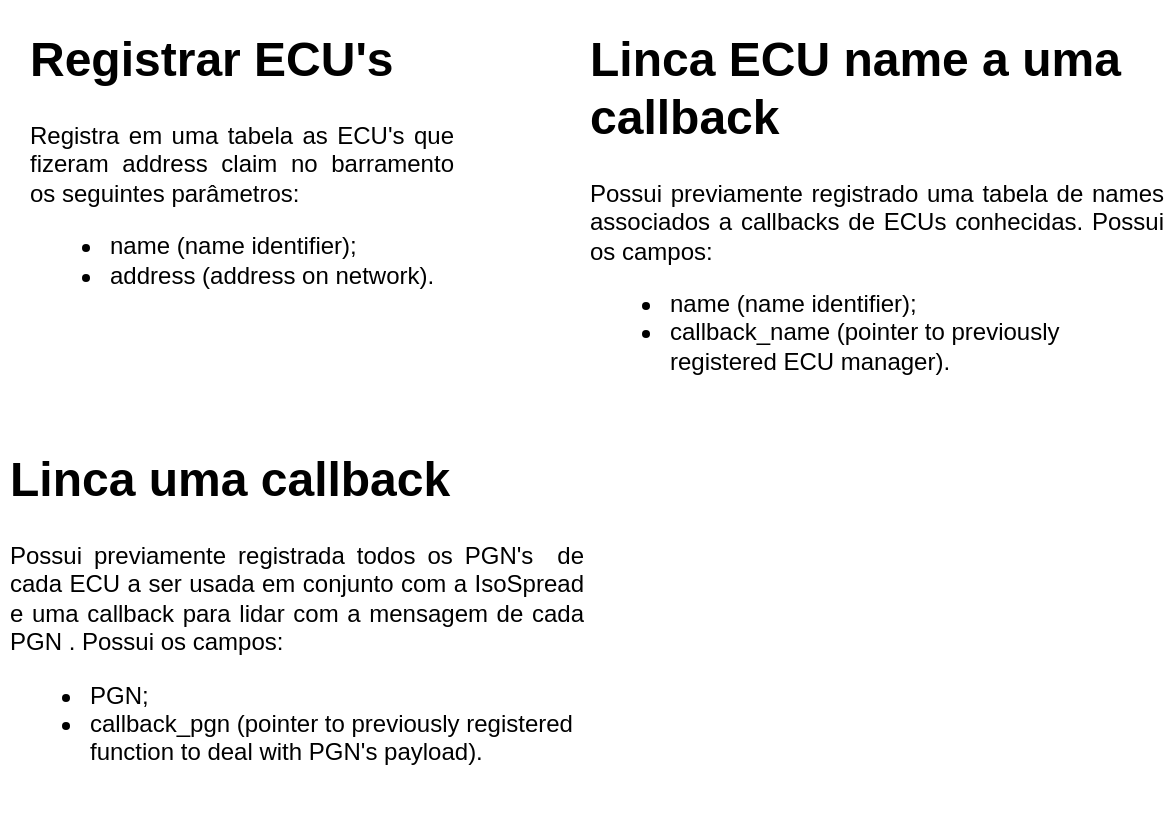 <mxfile version="23.1.5" type="github">
  <diagram name="Página-1" id="8xvFDHTsMIwnHShBx-MU">
    <mxGraphModel dx="1135" dy="638" grid="1" gridSize="5" guides="1" tooltips="1" connect="1" arrows="1" fold="1" page="1" pageScale="1" pageWidth="827" pageHeight="1169" background="none" math="0" shadow="0">
      <root>
        <mxCell id="0" />
        <mxCell id="1" parent="0" />
        <mxCell id="TR7ryQl5EBYibkMOO0rx-1" value="&lt;h1&gt;Registrar ECU&#39;s&lt;br&gt;&lt;/h1&gt;&lt;p align=&quot;justify&quot;&gt;Registra em uma tabela as ECU&#39;s que fizeram address claim no barramento os seguintes parâmetros:&lt;/p&gt;&lt;ul&gt;&lt;li&gt;name (name identifier);&lt;br&gt;&lt;/li&gt;&lt;li&gt;address (address on network).&lt;br&gt;&lt;/li&gt;&lt;/ul&gt;" style="text;html=1;spacing=5;spacingTop=-20;whiteSpace=wrap;overflow=hidden;rounded=0;" vertex="1" parent="1">
          <mxGeometry x="120" y="100" width="220" height="170" as="geometry" />
        </mxCell>
        <mxCell id="TR7ryQl5EBYibkMOO0rx-2" value="&lt;h1&gt;Linca ECU name a uma callback&lt;br&gt;&lt;/h1&gt;&lt;p align=&quot;justify&quot;&gt;Possui previamente registrado uma tabela de names associados a callbacks de ECUs conhecidas. Possui os campos:&lt;br&gt;&lt;/p&gt;&lt;ul&gt;&lt;li&gt;name (name identifier);&lt;br&gt;&lt;/li&gt;&lt;li&gt;callback_name (pointer to previously&lt;span data-text=&quot;previously&quot; data-start=&quot;11&quot; data-originaltext=&quot;previous&quot; data-end=&quot;18&quot; class=&quot;corrected-phrase ng-star-inserted&quot;&gt;&lt;/span&gt;&lt;span class=&quot;corrected-phrase__displayed-text corrected-phrase__displayed-text_no-correction ng-star-inserted&quot;&gt;&lt;/span&gt; registered ECU manager).&lt;/li&gt;&lt;/ul&gt;" style="text;html=1;spacing=5;spacingTop=-20;whiteSpace=wrap;overflow=hidden;rounded=0;" vertex="1" parent="1">
          <mxGeometry x="400" y="100" width="295" height="187.5" as="geometry" />
        </mxCell>
        <mxCell id="TR7ryQl5EBYibkMOO0rx-3" value="&lt;h1&gt;Linca uma callback &lt;br&gt;&lt;/h1&gt;&lt;p align=&quot;justify&quot;&gt;Possui previamente registrada todos os PGN&#39;s&amp;nbsp; de cada ECU a ser usada em conjunto com a IsoSpread e uma callback para lidar com a mensagem de cada PGN . Possui os campos:&lt;br&gt;&lt;/p&gt;&lt;ul&gt;&lt;li&gt;PGN;&lt;br&gt;&lt;/li&gt;&lt;li&gt;callback_pgn (pointer to&amp;nbsp;&lt;span data-text=&quot;previously&quot; data-start=&quot;11&quot; data-originaltext=&quot;previous&quot; data-end=&quot;18&quot; class=&quot;corrected-phrase ng-star-inserted&quot;&gt;&lt;/span&gt;&lt;span class=&quot;corrected-phrase__displayed-text corrected-phrase__displayed-text_no-correction ng-star-inserted&quot;&gt;&lt;/span&gt;previously registered function to deal with PGN&#39;s payload).&lt;/li&gt;&lt;/ul&gt;" style="text;html=1;spacing=5;spacingTop=-20;whiteSpace=wrap;overflow=hidden;rounded=0;" vertex="1" parent="1">
          <mxGeometry x="110" y="310" width="295" height="187.5" as="geometry" />
        </mxCell>
      </root>
    </mxGraphModel>
  </diagram>
</mxfile>
